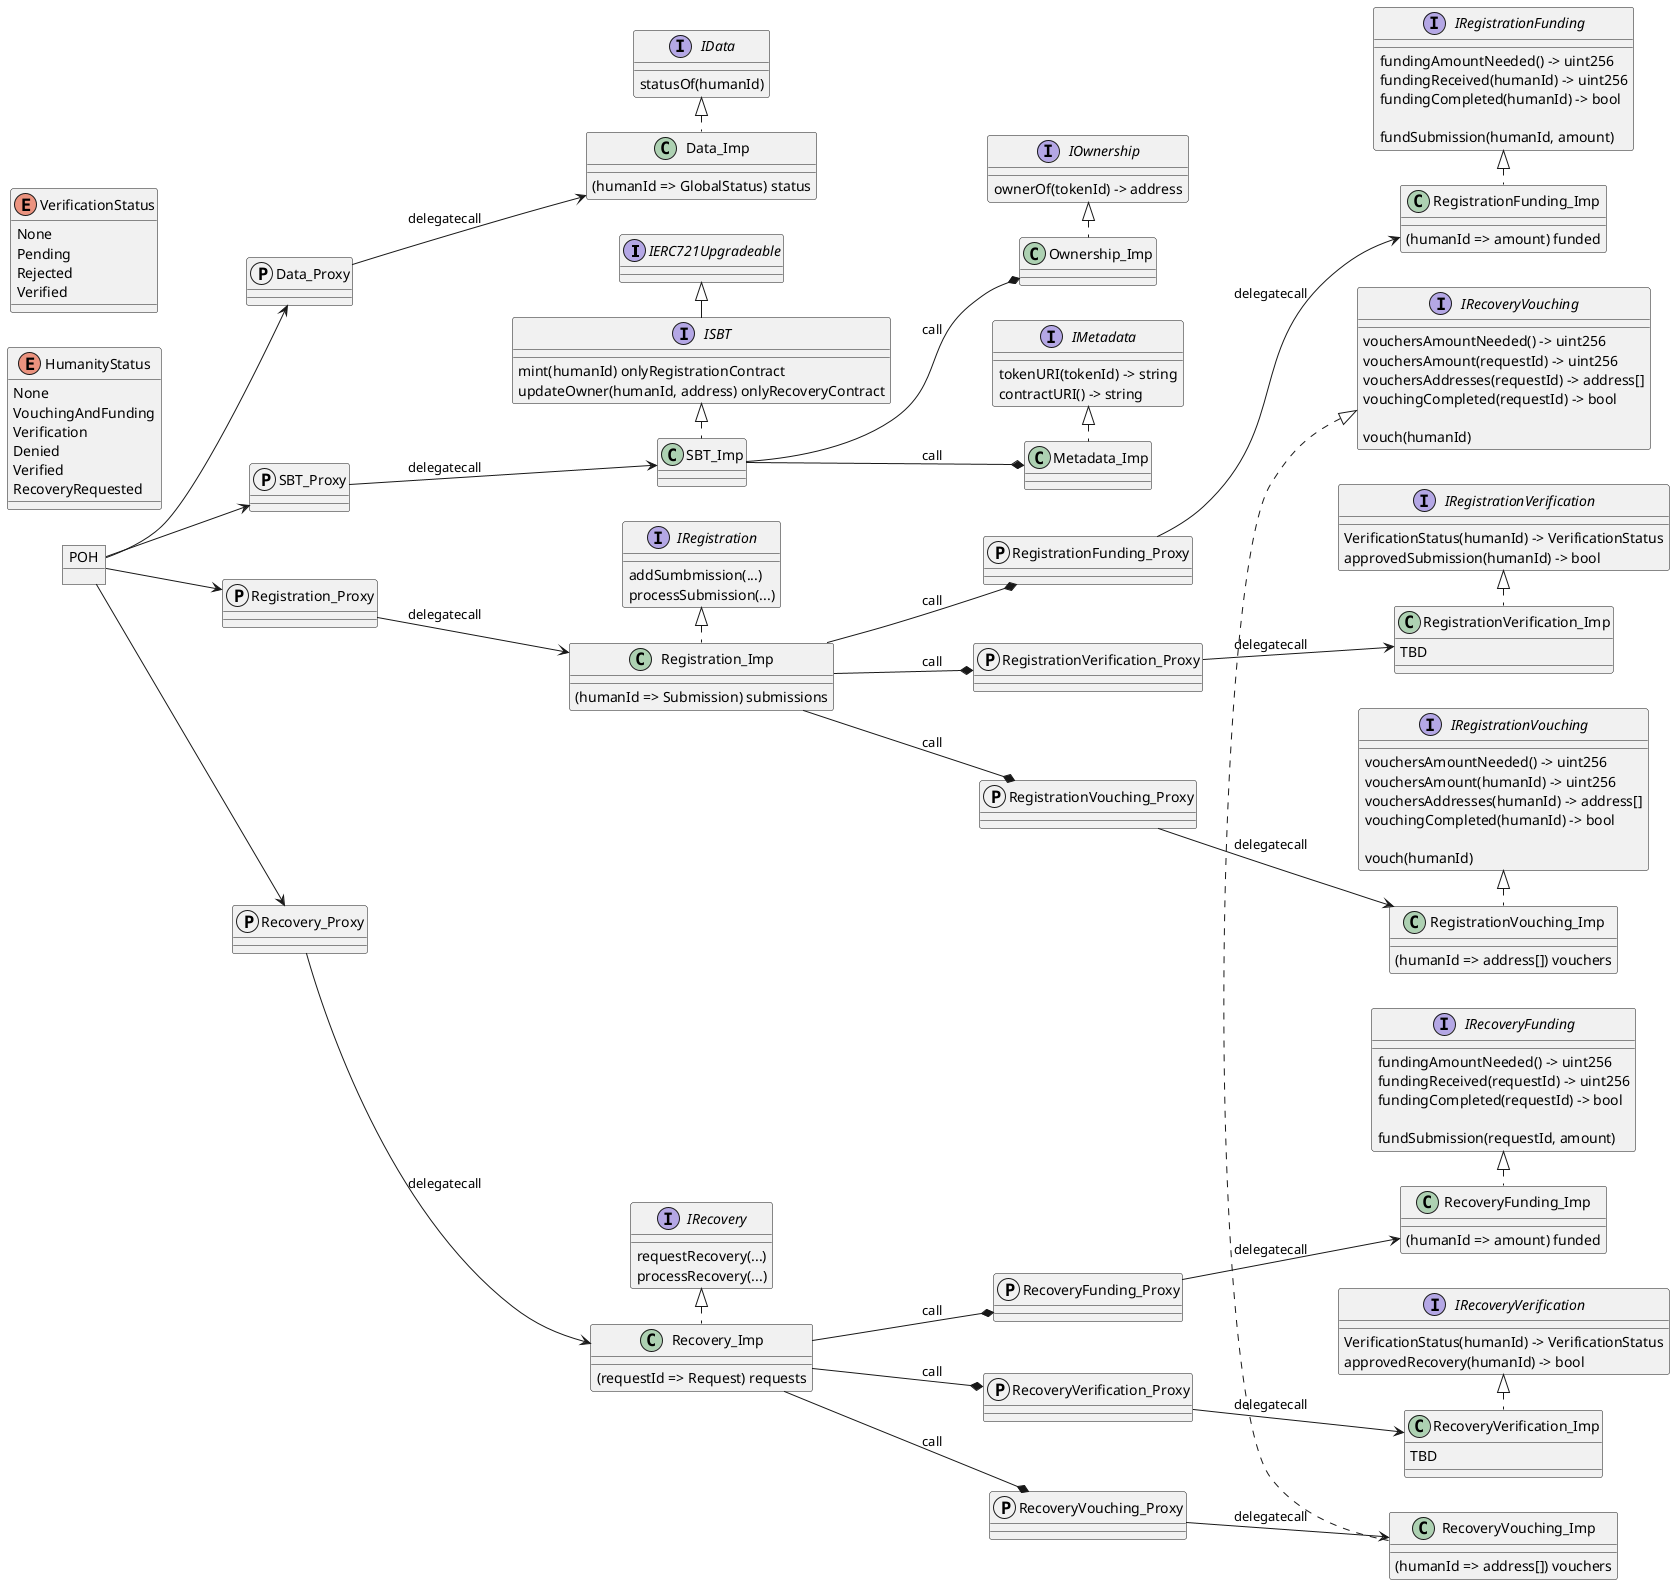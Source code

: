 @startuml POH_V2

' using "protocol" (P) for proxy

left to right direction

' libraries

interface IERC721Upgradeable

' enums

enum HumanityStatus {
    None
    VouchingAndFunding
    Verification
    Denied
    Verified
    RecoveryRequested
}

enum VerificationStatus {
    None
    Pending
    Rejected
    Verified
}

' interfaces / abstract classes

interface IData {
    statusOf(humanId)
}
interface ISBT {
    mint(humanId) onlyRegistrationContract
    updateOwner(humanId, address) onlyRecoveryContract
}
ISBT -l-|> IERC721Upgradeable
interface IRegistration {
    addSumbmission(...)
    processSubmission(...)
}
interface IRecovery {
    requestRecovery(...)
    processRecovery(...)
}

interface IOwnership {
    ownerOf(tokenId) -> address
}
interface IMetadata {
    tokenURI(tokenId) -> string
    contractURI() -> string
}

interface IRegistrationVouching {
    vouchersAmountNeeded() -> uint256
    vouchersAmount(humanId) -> uint256
    vouchersAddresses(humanId) -> address[]
    vouchingCompleted(humanId) -> bool

    vouch(humanId)
}
interface IRegistrationFunding {
    fundingAmountNeeded() -> uint256
    fundingReceived(humanId) -> uint256
    fundingCompleted(humanId) -> bool

    fundSubmission(humanId, amount)
}
interface IRegistrationVerification {
    VerificationStatus(humanId) -> VerificationStatus
    approvedSubmission(humanId) -> bool
}
interface IRecoveryVouching {
    vouchersAmountNeeded() -> uint256
    vouchersAmount(requestId) -> uint256
    vouchersAddresses(requestId) -> address[]
    vouchingCompleted(requestId) -> bool

    vouch(humanId)
}
interface IRecoveryFunding {
    fundingAmountNeeded() -> uint256
    fundingReceived(requestId) -> uint256
    fundingCompleted(requestId) -> bool

    fundSubmission(requestId, amount)
}
interface IRecoveryVerification {
    VerificationStatus(humanId) -> VerificationStatus
    approvedRecovery(humanId) -> bool
}

' proxies

protocol Data_Proxy
protocol SBT_Proxy
protocol Registration_Proxy
protocol Recovery_Proxy

protocol RegistrationVouching_Proxy
protocol RegistrationFunding_Proxy
protocol RegistrationVerification_Proxy

protocol RecoveryVouching_Proxy
protocol RecoveryFunding_Proxy
protocol RecoveryVerification_Proxy

' classes

class Data_Imp {
    (humanId => GlobalStatus) status
}
class SBT_Imp
class Registration_Imp {
    (humanId => Submission) submissions
}
class Recovery_Imp {
    (requestId => Request) requests
}

class RegistrationVouching_Imp {
    (humanId => address[]) vouchers
}
class RegistrationFunding_Imp {
    (humanId => amount) funded
}
class RegistrationVerification_Imp {
    TBD
}

class RecoveryVouching_Imp {
    (humanId => address[]) vouchers
}
class RecoveryFunding_Imp {
    (humanId => amount) funded
}
class RecoveryVerification_Imp {
    TBD
}

class Ownership_Imp
class Metadata_Imp

' POH
object POH
POH --> Data_Proxy
POH --> SBT_Proxy
POH --> Registration_Proxy
POH --> Recovery_Proxy

' interfaces implementations

Data_Imp .l.|> IData
SBT_Imp .l.|> ISBT
Registration_Imp .l.|> IRegistration
Recovery_Imp .l.|> IRecovery

Ownership_Imp .l.|> IOwnership
Metadata_Imp .l.|> IMetadata

RegistrationVouching_Imp .l.|> IRegistrationVouching
RegistrationFunding_Imp .l.|> IRegistrationFunding
RegistrationVerification_Imp .l.|> IRegistrationVerification

RecoveryVouching_Imp .l.|> IRecoveryVouching
RecoveryFunding_Imp .l.|> IRecoveryFunding
RecoveryVerification_Imp .l.|> IRecoveryVerification


' proxies implementations

Data_Proxy --> Data_Imp : delegatecall
SBT_Proxy --> SBT_Imp : delegatecall
Registration_Proxy --> Registration_Imp : delegatecall
Recovery_Proxy --> Recovery_Imp : delegatecall

RegistrationVouching_Proxy --> RegistrationVouching_Imp : delegatecall
RegistrationFunding_Proxy --> RegistrationFunding_Imp : delegatecall
RegistrationVerification_Proxy --> RegistrationVerification_Imp : delegatecall

RecoveryVouching_Proxy --> RecoveryVouching_Imp : delegatecall
RecoveryFunding_Proxy --> RecoveryFunding_Imp : delegatecall
RecoveryVerification_Proxy --> RecoveryVerification_Imp : delegatecall

' composition

SBT_Imp --* Ownership_Imp : call
SBT_Imp --* Metadata_Imp : call

Registration_Imp --* RegistrationVouching_Proxy : call
Registration_Imp --* RegistrationFunding_Proxy : call
Registration_Imp --* RegistrationVerification_Proxy : call

Recovery_Imp --* RecoveryVouching_Proxy : call
Recovery_Imp --* RecoveryFunding_Proxy : call
Recovery_Imp --* RecoveryVerification_Proxy : call

' hide @unlinked

@enduml